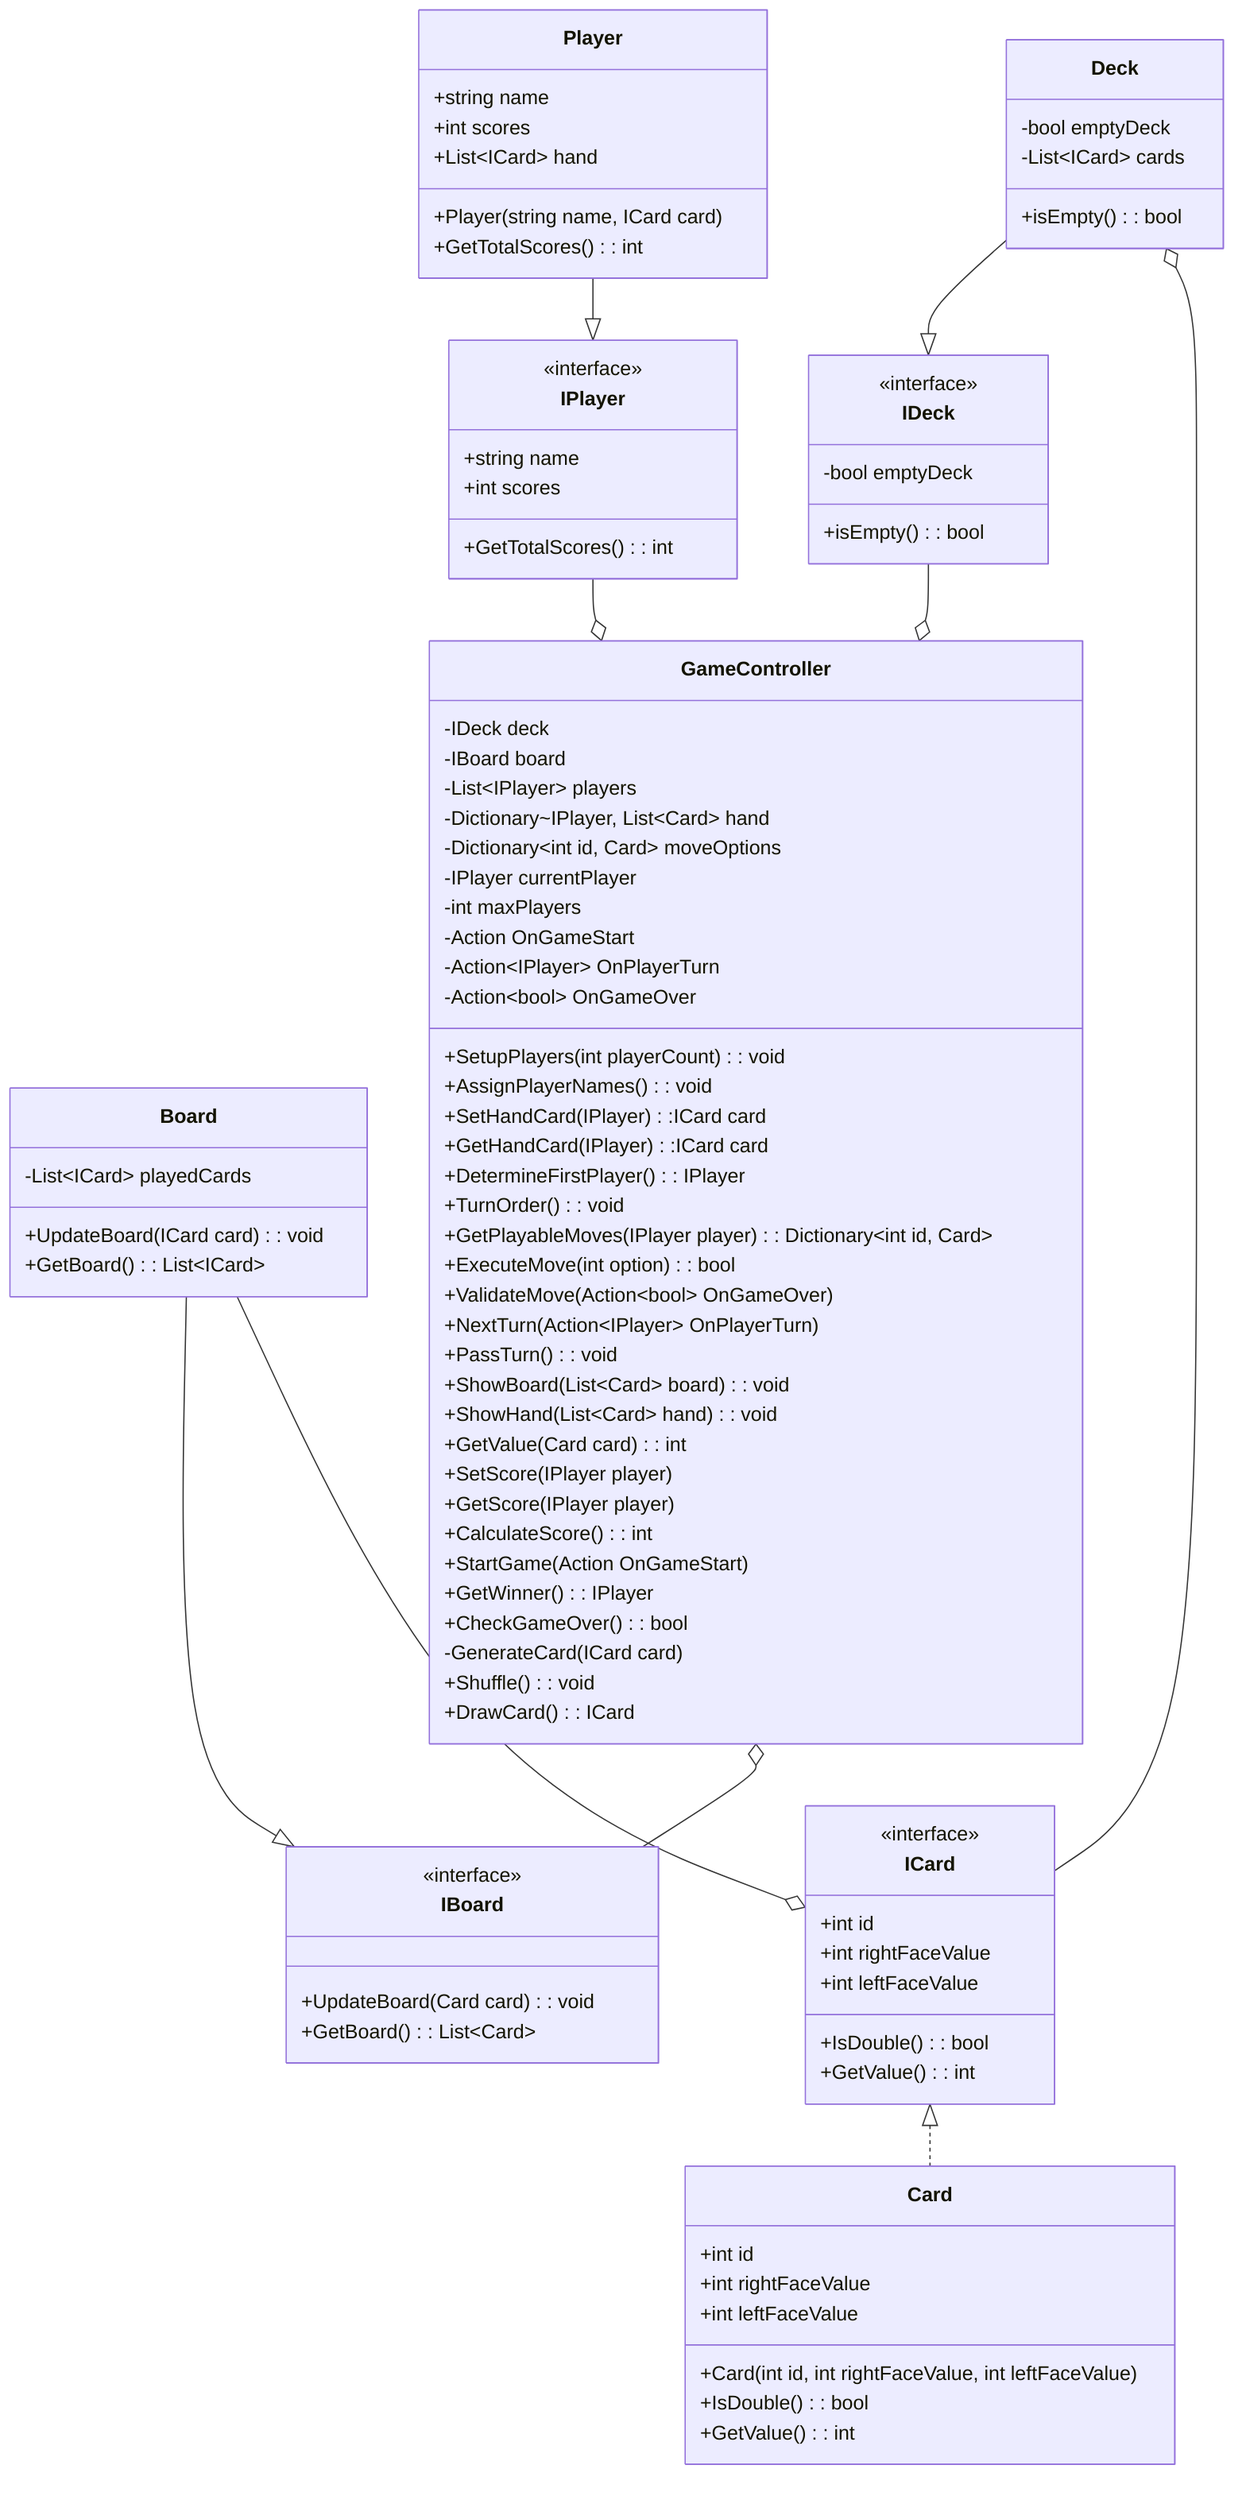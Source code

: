 classDiagram
class IPlayer{
    <<interface>>
    +string name
    +int scores
    +GetTotalScores() : int
}
class Player{
    +string name
    +int scores
    +List~ICard~ hand
    +Player(string name, ICard card)
    +GetTotalScores() : int
}
class ICard{
    <<interface>>
    +int id
    +int rightFaceValue
    +int leftFaceValue 
    +IsDouble() : bool
    +GetValue() : int
}
class IDeck{
    <<interface>>
    -bool emptyDeck
    +isEmpty() : bool
}
class IBoard{
    <<interface>>
    +UpdateBoard(Card card) : void
    +GetBoard() : List~Card~
   
}
class Deck{
    -bool emptyDeck
    -List~ICard~ cards
    +isEmpty() : bool
}
class Board{
    -List~ICard~ playedCards
    +UpdateBoard(ICard card) : void
    +GetBoard() : List~ICard~
}
class Card{
    +int id
    +int rightFaceValue
    +int leftFaceValue   
    +Card(int id, int rightFaceValue, int leftFaceValue) 
    +IsDouble() : bool
    +GetValue() : int
}
class GameController{
    -IDeck deck
    -IBoard board
    -List~IPlayer~ players
    -Dictionary~IPlayer, List~Card~ hand
    -Dictionary~int id, Card~ moveOptions
    -IPlayer currentPlayer
    -int maxPlayers
    -Action OnGameStart
    -Action~IPlayer~ OnPlayerTurn
    -Action~bool~ OnGameOver
    +SetupPlayers(int playerCount) : void
    +AssignPlayerNames() : void
    +SetHandCard(IPlayer):ICard card
    +GetHandCard(IPlayer):ICard card
    +DetermineFirstPlayer() : IPlayer
    +TurnOrder() : void
    +GetPlayableMoves(IPlayer player) : Dictionary~int id, Card~
    +ExecuteMove(int option) : bool
    +ValidateMove(Action~bool~ OnGameOver)
    +NextTurn(Action~IPlayer~ OnPlayerTurn)
    +PassTurn() : void
    +ShowBoard(List~Card~ board) : void
    +ShowHand(List~Card~ hand) : void
    +GetValue(Card card) : int
    +SetScore(IPlayer player)
    +GetScore(IPlayer player)
    +CalculateScore() : int
    +StartGame(Action OnGameStart)
    +GetWinner() : IPlayer
    +CheckGameOver() : bool
    -GenerateCard(ICard card)
    +Shuffle() : void
    +DrawCard() : ICard
}
IPlayer --o GameController 
IDeck --o GameController
GameController o-- IBoard
Deck --|> IDeck 
Board --|> IBoard 
Player --|> IPlayer 
Deck o-- ICard
Board --o ICard
ICard <|.. Card